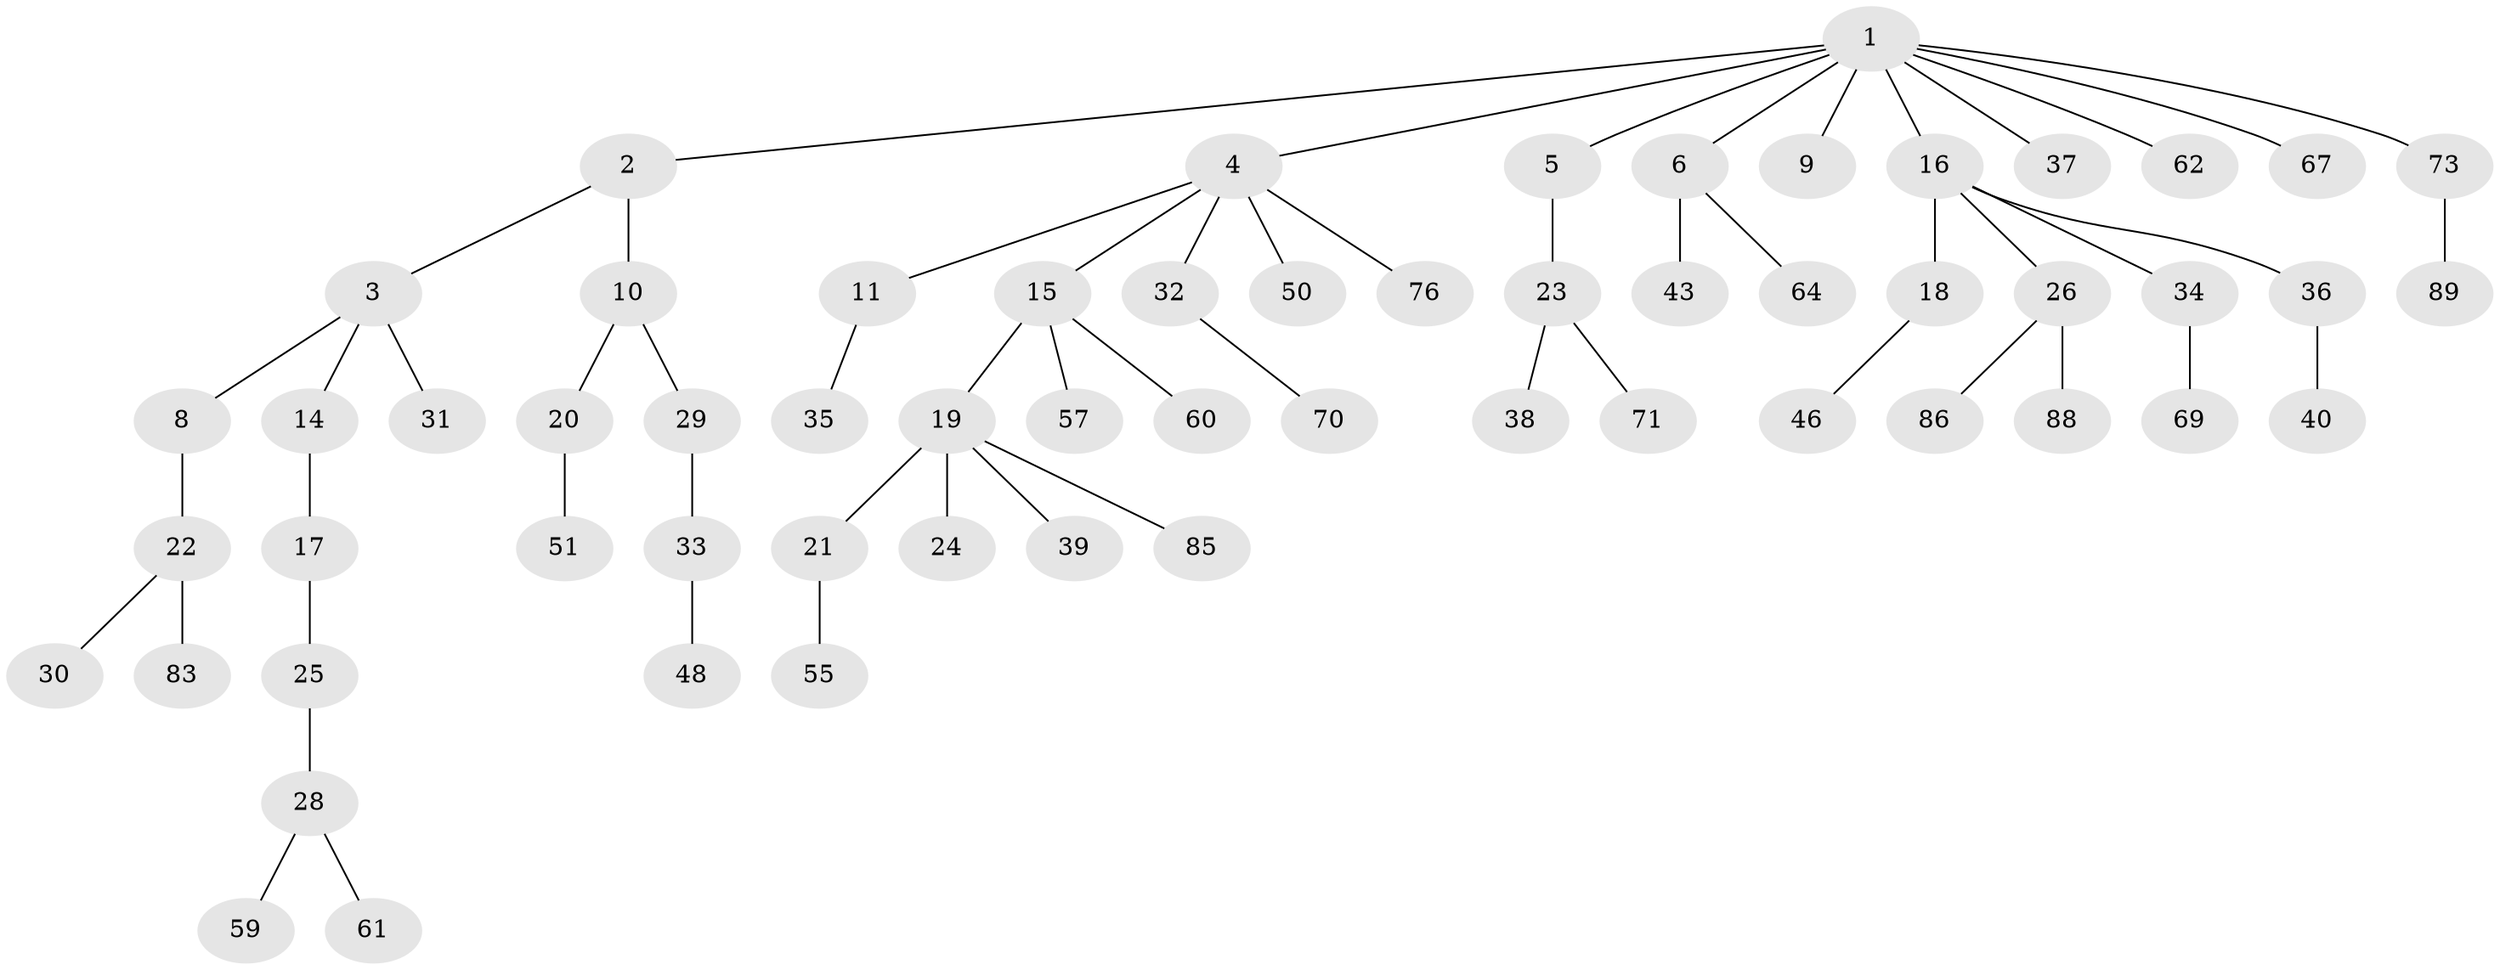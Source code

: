 // original degree distribution, {9: 0.011235955056179775, 3: 0.16853932584269662, 5: 0.02247191011235955, 4: 0.0449438202247191, 2: 0.2696629213483146, 6: 0.011235955056179775, 1: 0.47191011235955055}
// Generated by graph-tools (version 1.1) at 2025/11/02/27/25 16:11:25]
// undirected, 59 vertices, 58 edges
graph export_dot {
graph [start="1"]
  node [color=gray90,style=filled];
  1 [super="+12"];
  2;
  3 [super="+84"];
  4 [super="+7"];
  5;
  6 [super="+49"];
  8 [super="+63"];
  9 [super="+27"];
  10 [super="+13"];
  11;
  14 [super="+53"];
  15 [super="+42"];
  16;
  17 [super="+68"];
  18 [super="+82"];
  19 [super="+78"];
  20 [super="+47"];
  21;
  22 [super="+81"];
  23 [super="+45"];
  24;
  25 [super="+54"];
  26 [super="+66"];
  28 [super="+44"];
  29;
  30;
  31;
  32 [super="+41"];
  33 [super="+75"];
  34;
  35 [super="+52"];
  36 [super="+56"];
  37 [super="+74"];
  38;
  39;
  40;
  43;
  46;
  48;
  50;
  51 [super="+65"];
  55;
  57 [super="+58"];
  59;
  60 [super="+79"];
  61 [super="+80"];
  62;
  64;
  67 [super="+77"];
  69;
  70 [super="+72"];
  71;
  73 [super="+87"];
  76;
  83;
  85;
  86;
  88;
  89;
  1 -- 2;
  1 -- 4;
  1 -- 5;
  1 -- 6;
  1 -- 9;
  1 -- 16;
  1 -- 37;
  1 -- 62;
  1 -- 73;
  1 -- 67;
  2 -- 3;
  2 -- 10;
  3 -- 8;
  3 -- 14;
  3 -- 31;
  4 -- 50;
  4 -- 76;
  4 -- 32;
  4 -- 11;
  4 -- 15;
  5 -- 23;
  6 -- 43;
  6 -- 64;
  8 -- 22;
  10 -- 20;
  10 -- 29;
  11 -- 35;
  14 -- 17;
  15 -- 19;
  15 -- 60;
  15 -- 57;
  16 -- 18;
  16 -- 26;
  16 -- 34;
  16 -- 36;
  17 -- 25;
  18 -- 46;
  19 -- 21;
  19 -- 24;
  19 -- 39;
  19 -- 85;
  20 -- 51;
  21 -- 55;
  22 -- 30;
  22 -- 83;
  23 -- 38;
  23 -- 71;
  25 -- 28;
  26 -- 86;
  26 -- 88;
  28 -- 59;
  28 -- 61;
  29 -- 33;
  32 -- 70;
  33 -- 48;
  34 -- 69;
  36 -- 40;
  73 -- 89;
}
